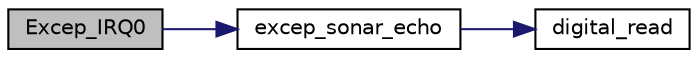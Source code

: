 digraph "Excep_IRQ0"
{
 // LATEX_PDF_SIZE
  edge [fontname="Helvetica",fontsize="10",labelfontname="Helvetica",labelfontsize="10"];
  node [fontname="Helvetica",fontsize="10",shape=record];
  rankdir="LR";
  Node1 [label="Excep_IRQ0",height=0.2,width=0.4,color="black", fillcolor="grey75", style="filled", fontcolor="black",tooltip=" "];
  Node1 -> Node2 [color="midnightblue",fontsize="10",style="solid",fontname="Helvetica"];
  Node2 [label="excep_sonar_echo",height=0.2,width=0.4,color="black", fillcolor="white", style="filled",URL="$sonar_8c.html#a42426407aa8c71f35c94b2935678da42",tooltip="超音波センサエコーパルスの立ち上がりと立ち下がりエッジでの"];
  Node2 -> Node3 [color="midnightblue",fontsize="10",style="solid",fontname="Helvetica"];
  Node3 [label="digital_read",height=0.2,width=0.4,color="black", fillcolor="white", style="filled",URL="$general__io_8c.html#a8a6158497d90adbd086fe047124f4f3f",tooltip="汎用入力ポートの取得"];
}
